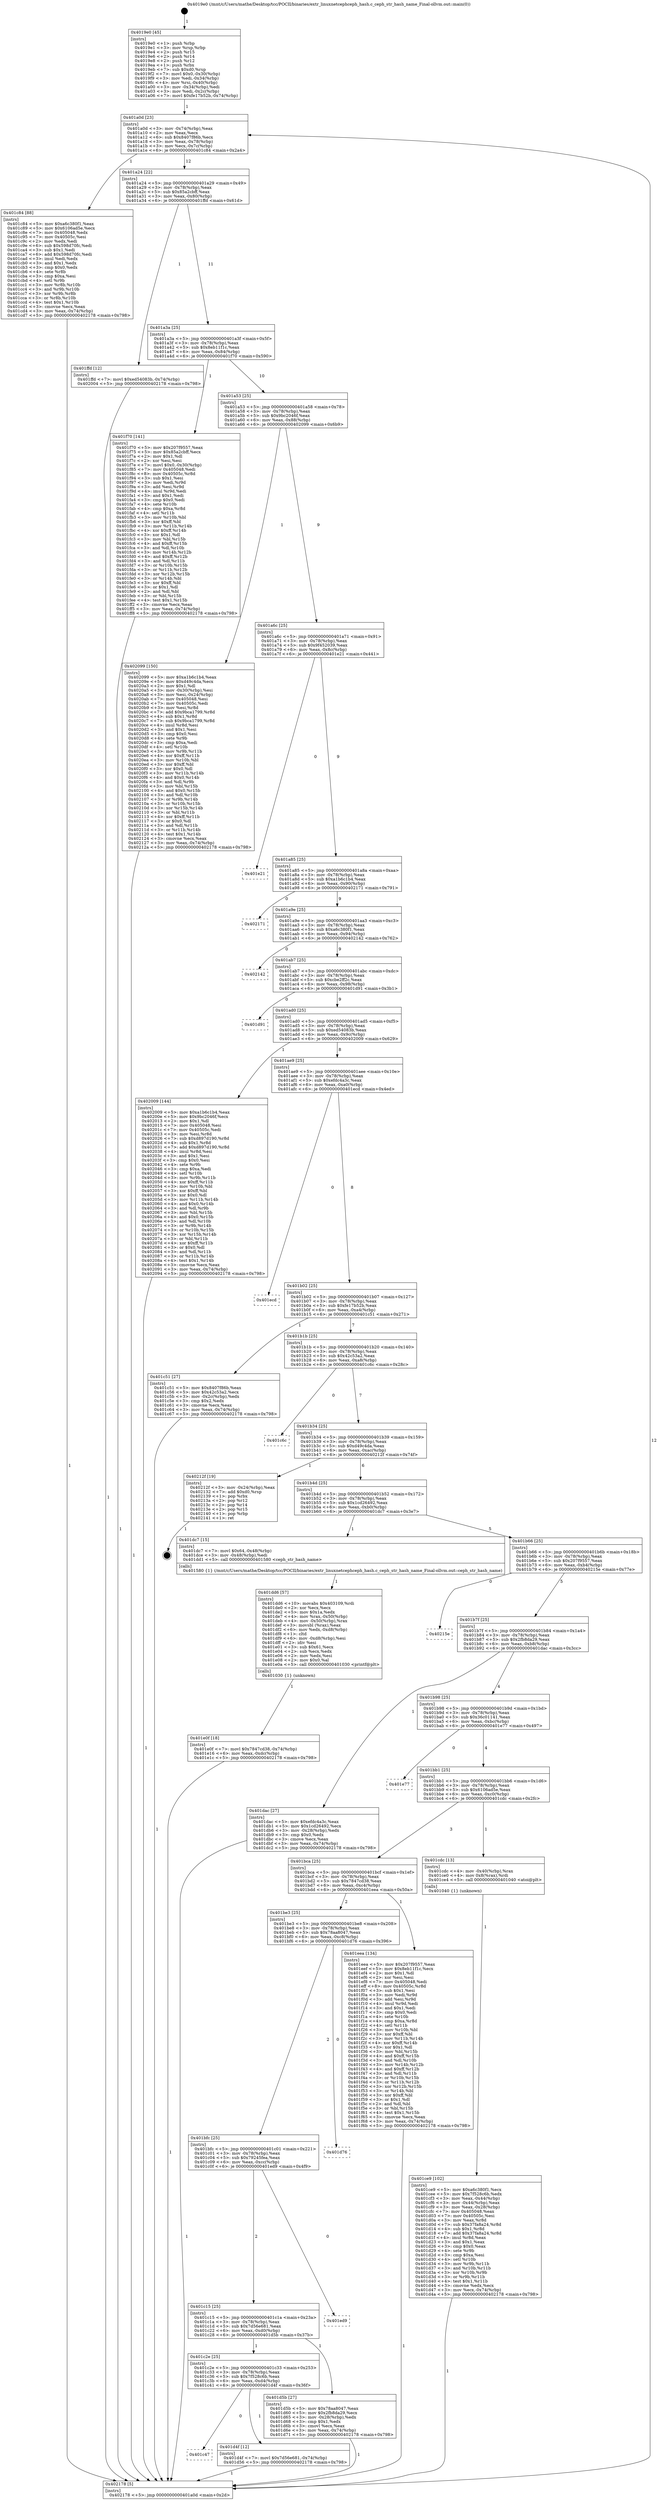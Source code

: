 digraph "0x4019e0" {
  label = "0x4019e0 (/mnt/c/Users/mathe/Desktop/tcc/POCII/binaries/extr_linuxnetcephceph_hash.c_ceph_str_hash_name_Final-ollvm.out::main(0))"
  labelloc = "t"
  node[shape=record]

  Entry [label="",width=0.3,height=0.3,shape=circle,fillcolor=black,style=filled]
  "0x401a0d" [label="{
     0x401a0d [23]\l
     | [instrs]\l
     &nbsp;&nbsp;0x401a0d \<+3\>: mov -0x74(%rbp),%eax\l
     &nbsp;&nbsp;0x401a10 \<+2\>: mov %eax,%ecx\l
     &nbsp;&nbsp;0x401a12 \<+6\>: sub $0x8407f86b,%ecx\l
     &nbsp;&nbsp;0x401a18 \<+3\>: mov %eax,-0x78(%rbp)\l
     &nbsp;&nbsp;0x401a1b \<+3\>: mov %ecx,-0x7c(%rbp)\l
     &nbsp;&nbsp;0x401a1e \<+6\>: je 0000000000401c84 \<main+0x2a4\>\l
  }"]
  "0x401c84" [label="{
     0x401c84 [88]\l
     | [instrs]\l
     &nbsp;&nbsp;0x401c84 \<+5\>: mov $0xa6c380f1,%eax\l
     &nbsp;&nbsp;0x401c89 \<+5\>: mov $0x6106ad5e,%ecx\l
     &nbsp;&nbsp;0x401c8e \<+7\>: mov 0x405048,%edx\l
     &nbsp;&nbsp;0x401c95 \<+7\>: mov 0x40505c,%esi\l
     &nbsp;&nbsp;0x401c9c \<+2\>: mov %edx,%edi\l
     &nbsp;&nbsp;0x401c9e \<+6\>: sub $0x598d70fc,%edi\l
     &nbsp;&nbsp;0x401ca4 \<+3\>: sub $0x1,%edi\l
     &nbsp;&nbsp;0x401ca7 \<+6\>: add $0x598d70fc,%edi\l
     &nbsp;&nbsp;0x401cad \<+3\>: imul %edi,%edx\l
     &nbsp;&nbsp;0x401cb0 \<+3\>: and $0x1,%edx\l
     &nbsp;&nbsp;0x401cb3 \<+3\>: cmp $0x0,%edx\l
     &nbsp;&nbsp;0x401cb6 \<+4\>: sete %r8b\l
     &nbsp;&nbsp;0x401cba \<+3\>: cmp $0xa,%esi\l
     &nbsp;&nbsp;0x401cbd \<+4\>: setl %r9b\l
     &nbsp;&nbsp;0x401cc1 \<+3\>: mov %r8b,%r10b\l
     &nbsp;&nbsp;0x401cc4 \<+3\>: and %r9b,%r10b\l
     &nbsp;&nbsp;0x401cc7 \<+3\>: xor %r9b,%r8b\l
     &nbsp;&nbsp;0x401cca \<+3\>: or %r8b,%r10b\l
     &nbsp;&nbsp;0x401ccd \<+4\>: test $0x1,%r10b\l
     &nbsp;&nbsp;0x401cd1 \<+3\>: cmovne %ecx,%eax\l
     &nbsp;&nbsp;0x401cd4 \<+3\>: mov %eax,-0x74(%rbp)\l
     &nbsp;&nbsp;0x401cd7 \<+5\>: jmp 0000000000402178 \<main+0x798\>\l
  }"]
  "0x401a24" [label="{
     0x401a24 [22]\l
     | [instrs]\l
     &nbsp;&nbsp;0x401a24 \<+5\>: jmp 0000000000401a29 \<main+0x49\>\l
     &nbsp;&nbsp;0x401a29 \<+3\>: mov -0x78(%rbp),%eax\l
     &nbsp;&nbsp;0x401a2c \<+5\>: sub $0x85a2cbff,%eax\l
     &nbsp;&nbsp;0x401a31 \<+3\>: mov %eax,-0x80(%rbp)\l
     &nbsp;&nbsp;0x401a34 \<+6\>: je 0000000000401ffd \<main+0x61d\>\l
  }"]
  Exit [label="",width=0.3,height=0.3,shape=circle,fillcolor=black,style=filled,peripheries=2]
  "0x401ffd" [label="{
     0x401ffd [12]\l
     | [instrs]\l
     &nbsp;&nbsp;0x401ffd \<+7\>: movl $0xed54083b,-0x74(%rbp)\l
     &nbsp;&nbsp;0x402004 \<+5\>: jmp 0000000000402178 \<main+0x798\>\l
  }"]
  "0x401a3a" [label="{
     0x401a3a [25]\l
     | [instrs]\l
     &nbsp;&nbsp;0x401a3a \<+5\>: jmp 0000000000401a3f \<main+0x5f\>\l
     &nbsp;&nbsp;0x401a3f \<+3\>: mov -0x78(%rbp),%eax\l
     &nbsp;&nbsp;0x401a42 \<+5\>: sub $0x8eb11f1c,%eax\l
     &nbsp;&nbsp;0x401a47 \<+6\>: mov %eax,-0x84(%rbp)\l
     &nbsp;&nbsp;0x401a4d \<+6\>: je 0000000000401f70 \<main+0x590\>\l
  }"]
  "0x401e0f" [label="{
     0x401e0f [18]\l
     | [instrs]\l
     &nbsp;&nbsp;0x401e0f \<+7\>: movl $0x7847cd38,-0x74(%rbp)\l
     &nbsp;&nbsp;0x401e16 \<+6\>: mov %eax,-0xdc(%rbp)\l
     &nbsp;&nbsp;0x401e1c \<+5\>: jmp 0000000000402178 \<main+0x798\>\l
  }"]
  "0x401f70" [label="{
     0x401f70 [141]\l
     | [instrs]\l
     &nbsp;&nbsp;0x401f70 \<+5\>: mov $0x207f9557,%eax\l
     &nbsp;&nbsp;0x401f75 \<+5\>: mov $0x85a2cbff,%ecx\l
     &nbsp;&nbsp;0x401f7a \<+2\>: mov $0x1,%dl\l
     &nbsp;&nbsp;0x401f7c \<+2\>: xor %esi,%esi\l
     &nbsp;&nbsp;0x401f7e \<+7\>: movl $0x0,-0x30(%rbp)\l
     &nbsp;&nbsp;0x401f85 \<+7\>: mov 0x405048,%edi\l
     &nbsp;&nbsp;0x401f8c \<+8\>: mov 0x40505c,%r8d\l
     &nbsp;&nbsp;0x401f94 \<+3\>: sub $0x1,%esi\l
     &nbsp;&nbsp;0x401f97 \<+3\>: mov %edi,%r9d\l
     &nbsp;&nbsp;0x401f9a \<+3\>: add %esi,%r9d\l
     &nbsp;&nbsp;0x401f9d \<+4\>: imul %r9d,%edi\l
     &nbsp;&nbsp;0x401fa1 \<+3\>: and $0x1,%edi\l
     &nbsp;&nbsp;0x401fa4 \<+3\>: cmp $0x0,%edi\l
     &nbsp;&nbsp;0x401fa7 \<+4\>: sete %r10b\l
     &nbsp;&nbsp;0x401fab \<+4\>: cmp $0xa,%r8d\l
     &nbsp;&nbsp;0x401faf \<+4\>: setl %r11b\l
     &nbsp;&nbsp;0x401fb3 \<+3\>: mov %r10b,%bl\l
     &nbsp;&nbsp;0x401fb6 \<+3\>: xor $0xff,%bl\l
     &nbsp;&nbsp;0x401fb9 \<+3\>: mov %r11b,%r14b\l
     &nbsp;&nbsp;0x401fbc \<+4\>: xor $0xff,%r14b\l
     &nbsp;&nbsp;0x401fc0 \<+3\>: xor $0x1,%dl\l
     &nbsp;&nbsp;0x401fc3 \<+3\>: mov %bl,%r15b\l
     &nbsp;&nbsp;0x401fc6 \<+4\>: and $0xff,%r15b\l
     &nbsp;&nbsp;0x401fca \<+3\>: and %dl,%r10b\l
     &nbsp;&nbsp;0x401fcd \<+3\>: mov %r14b,%r12b\l
     &nbsp;&nbsp;0x401fd0 \<+4\>: and $0xff,%r12b\l
     &nbsp;&nbsp;0x401fd4 \<+3\>: and %dl,%r11b\l
     &nbsp;&nbsp;0x401fd7 \<+3\>: or %r10b,%r15b\l
     &nbsp;&nbsp;0x401fda \<+3\>: or %r11b,%r12b\l
     &nbsp;&nbsp;0x401fdd \<+3\>: xor %r12b,%r15b\l
     &nbsp;&nbsp;0x401fe0 \<+3\>: or %r14b,%bl\l
     &nbsp;&nbsp;0x401fe3 \<+3\>: xor $0xff,%bl\l
     &nbsp;&nbsp;0x401fe6 \<+3\>: or $0x1,%dl\l
     &nbsp;&nbsp;0x401fe9 \<+2\>: and %dl,%bl\l
     &nbsp;&nbsp;0x401feb \<+3\>: or %bl,%r15b\l
     &nbsp;&nbsp;0x401fee \<+4\>: test $0x1,%r15b\l
     &nbsp;&nbsp;0x401ff2 \<+3\>: cmovne %ecx,%eax\l
     &nbsp;&nbsp;0x401ff5 \<+3\>: mov %eax,-0x74(%rbp)\l
     &nbsp;&nbsp;0x401ff8 \<+5\>: jmp 0000000000402178 \<main+0x798\>\l
  }"]
  "0x401a53" [label="{
     0x401a53 [25]\l
     | [instrs]\l
     &nbsp;&nbsp;0x401a53 \<+5\>: jmp 0000000000401a58 \<main+0x78\>\l
     &nbsp;&nbsp;0x401a58 \<+3\>: mov -0x78(%rbp),%eax\l
     &nbsp;&nbsp;0x401a5b \<+5\>: sub $0x9bc2046f,%eax\l
     &nbsp;&nbsp;0x401a60 \<+6\>: mov %eax,-0x88(%rbp)\l
     &nbsp;&nbsp;0x401a66 \<+6\>: je 0000000000402099 \<main+0x6b9\>\l
  }"]
  "0x401dd6" [label="{
     0x401dd6 [57]\l
     | [instrs]\l
     &nbsp;&nbsp;0x401dd6 \<+10\>: movabs $0x403109,%rdi\l
     &nbsp;&nbsp;0x401de0 \<+2\>: xor %ecx,%ecx\l
     &nbsp;&nbsp;0x401de2 \<+5\>: mov $0x1a,%edx\l
     &nbsp;&nbsp;0x401de7 \<+4\>: mov %rax,-0x50(%rbp)\l
     &nbsp;&nbsp;0x401deb \<+4\>: mov -0x50(%rbp),%rax\l
     &nbsp;&nbsp;0x401def \<+3\>: movsbl (%rax),%eax\l
     &nbsp;&nbsp;0x401df2 \<+6\>: mov %edx,-0xd8(%rbp)\l
     &nbsp;&nbsp;0x401df8 \<+1\>: cltd\l
     &nbsp;&nbsp;0x401df9 \<+6\>: mov -0xd8(%rbp),%esi\l
     &nbsp;&nbsp;0x401dff \<+2\>: idiv %esi\l
     &nbsp;&nbsp;0x401e01 \<+3\>: sub $0x61,%ecx\l
     &nbsp;&nbsp;0x401e04 \<+2\>: sub %ecx,%edx\l
     &nbsp;&nbsp;0x401e06 \<+2\>: mov %edx,%esi\l
     &nbsp;&nbsp;0x401e08 \<+2\>: mov $0x0,%al\l
     &nbsp;&nbsp;0x401e0a \<+5\>: call 0000000000401030 \<printf@plt\>\l
     | [calls]\l
     &nbsp;&nbsp;0x401030 \{1\} (unknown)\l
  }"]
  "0x402099" [label="{
     0x402099 [150]\l
     | [instrs]\l
     &nbsp;&nbsp;0x402099 \<+5\>: mov $0xa1b6c1b4,%eax\l
     &nbsp;&nbsp;0x40209e \<+5\>: mov $0xd49c4da,%ecx\l
     &nbsp;&nbsp;0x4020a3 \<+2\>: mov $0x1,%dl\l
     &nbsp;&nbsp;0x4020a5 \<+3\>: mov -0x30(%rbp),%esi\l
     &nbsp;&nbsp;0x4020a8 \<+3\>: mov %esi,-0x24(%rbp)\l
     &nbsp;&nbsp;0x4020ab \<+7\>: mov 0x405048,%esi\l
     &nbsp;&nbsp;0x4020b2 \<+7\>: mov 0x40505c,%edi\l
     &nbsp;&nbsp;0x4020b9 \<+3\>: mov %esi,%r8d\l
     &nbsp;&nbsp;0x4020bc \<+7\>: add $0x9bca1799,%r8d\l
     &nbsp;&nbsp;0x4020c3 \<+4\>: sub $0x1,%r8d\l
     &nbsp;&nbsp;0x4020c7 \<+7\>: sub $0x9bca1799,%r8d\l
     &nbsp;&nbsp;0x4020ce \<+4\>: imul %r8d,%esi\l
     &nbsp;&nbsp;0x4020d2 \<+3\>: and $0x1,%esi\l
     &nbsp;&nbsp;0x4020d5 \<+3\>: cmp $0x0,%esi\l
     &nbsp;&nbsp;0x4020d8 \<+4\>: sete %r9b\l
     &nbsp;&nbsp;0x4020dc \<+3\>: cmp $0xa,%edi\l
     &nbsp;&nbsp;0x4020df \<+4\>: setl %r10b\l
     &nbsp;&nbsp;0x4020e3 \<+3\>: mov %r9b,%r11b\l
     &nbsp;&nbsp;0x4020e6 \<+4\>: xor $0xff,%r11b\l
     &nbsp;&nbsp;0x4020ea \<+3\>: mov %r10b,%bl\l
     &nbsp;&nbsp;0x4020ed \<+3\>: xor $0xff,%bl\l
     &nbsp;&nbsp;0x4020f0 \<+3\>: xor $0x0,%dl\l
     &nbsp;&nbsp;0x4020f3 \<+3\>: mov %r11b,%r14b\l
     &nbsp;&nbsp;0x4020f6 \<+4\>: and $0x0,%r14b\l
     &nbsp;&nbsp;0x4020fa \<+3\>: and %dl,%r9b\l
     &nbsp;&nbsp;0x4020fd \<+3\>: mov %bl,%r15b\l
     &nbsp;&nbsp;0x402100 \<+4\>: and $0x0,%r15b\l
     &nbsp;&nbsp;0x402104 \<+3\>: and %dl,%r10b\l
     &nbsp;&nbsp;0x402107 \<+3\>: or %r9b,%r14b\l
     &nbsp;&nbsp;0x40210a \<+3\>: or %r10b,%r15b\l
     &nbsp;&nbsp;0x40210d \<+3\>: xor %r15b,%r14b\l
     &nbsp;&nbsp;0x402110 \<+3\>: or %bl,%r11b\l
     &nbsp;&nbsp;0x402113 \<+4\>: xor $0xff,%r11b\l
     &nbsp;&nbsp;0x402117 \<+3\>: or $0x0,%dl\l
     &nbsp;&nbsp;0x40211a \<+3\>: and %dl,%r11b\l
     &nbsp;&nbsp;0x40211d \<+3\>: or %r11b,%r14b\l
     &nbsp;&nbsp;0x402120 \<+4\>: test $0x1,%r14b\l
     &nbsp;&nbsp;0x402124 \<+3\>: cmovne %ecx,%eax\l
     &nbsp;&nbsp;0x402127 \<+3\>: mov %eax,-0x74(%rbp)\l
     &nbsp;&nbsp;0x40212a \<+5\>: jmp 0000000000402178 \<main+0x798\>\l
  }"]
  "0x401a6c" [label="{
     0x401a6c [25]\l
     | [instrs]\l
     &nbsp;&nbsp;0x401a6c \<+5\>: jmp 0000000000401a71 \<main+0x91\>\l
     &nbsp;&nbsp;0x401a71 \<+3\>: mov -0x78(%rbp),%eax\l
     &nbsp;&nbsp;0x401a74 \<+5\>: sub $0x9f452039,%eax\l
     &nbsp;&nbsp;0x401a79 \<+6\>: mov %eax,-0x8c(%rbp)\l
     &nbsp;&nbsp;0x401a7f \<+6\>: je 0000000000401e21 \<main+0x441\>\l
  }"]
  "0x401c47" [label="{
     0x401c47\l
  }", style=dashed]
  "0x401e21" [label="{
     0x401e21\l
  }", style=dashed]
  "0x401a85" [label="{
     0x401a85 [25]\l
     | [instrs]\l
     &nbsp;&nbsp;0x401a85 \<+5\>: jmp 0000000000401a8a \<main+0xaa\>\l
     &nbsp;&nbsp;0x401a8a \<+3\>: mov -0x78(%rbp),%eax\l
     &nbsp;&nbsp;0x401a8d \<+5\>: sub $0xa1b6c1b4,%eax\l
     &nbsp;&nbsp;0x401a92 \<+6\>: mov %eax,-0x90(%rbp)\l
     &nbsp;&nbsp;0x401a98 \<+6\>: je 0000000000402171 \<main+0x791\>\l
  }"]
  "0x401d4f" [label="{
     0x401d4f [12]\l
     | [instrs]\l
     &nbsp;&nbsp;0x401d4f \<+7\>: movl $0x7d56e681,-0x74(%rbp)\l
     &nbsp;&nbsp;0x401d56 \<+5\>: jmp 0000000000402178 \<main+0x798\>\l
  }"]
  "0x402171" [label="{
     0x402171\l
  }", style=dashed]
  "0x401a9e" [label="{
     0x401a9e [25]\l
     | [instrs]\l
     &nbsp;&nbsp;0x401a9e \<+5\>: jmp 0000000000401aa3 \<main+0xc3\>\l
     &nbsp;&nbsp;0x401aa3 \<+3\>: mov -0x78(%rbp),%eax\l
     &nbsp;&nbsp;0x401aa6 \<+5\>: sub $0xa6c380f1,%eax\l
     &nbsp;&nbsp;0x401aab \<+6\>: mov %eax,-0x94(%rbp)\l
     &nbsp;&nbsp;0x401ab1 \<+6\>: je 0000000000402142 \<main+0x762\>\l
  }"]
  "0x401c2e" [label="{
     0x401c2e [25]\l
     | [instrs]\l
     &nbsp;&nbsp;0x401c2e \<+5\>: jmp 0000000000401c33 \<main+0x253\>\l
     &nbsp;&nbsp;0x401c33 \<+3\>: mov -0x78(%rbp),%eax\l
     &nbsp;&nbsp;0x401c36 \<+5\>: sub $0x7f528c6b,%eax\l
     &nbsp;&nbsp;0x401c3b \<+6\>: mov %eax,-0xd4(%rbp)\l
     &nbsp;&nbsp;0x401c41 \<+6\>: je 0000000000401d4f \<main+0x36f\>\l
  }"]
  "0x402142" [label="{
     0x402142\l
  }", style=dashed]
  "0x401ab7" [label="{
     0x401ab7 [25]\l
     | [instrs]\l
     &nbsp;&nbsp;0x401ab7 \<+5\>: jmp 0000000000401abc \<main+0xdc\>\l
     &nbsp;&nbsp;0x401abc \<+3\>: mov -0x78(%rbp),%eax\l
     &nbsp;&nbsp;0x401abf \<+5\>: sub $0xcbe2ff2c,%eax\l
     &nbsp;&nbsp;0x401ac4 \<+6\>: mov %eax,-0x98(%rbp)\l
     &nbsp;&nbsp;0x401aca \<+6\>: je 0000000000401d91 \<main+0x3b1\>\l
  }"]
  "0x401d5b" [label="{
     0x401d5b [27]\l
     | [instrs]\l
     &nbsp;&nbsp;0x401d5b \<+5\>: mov $0x78aa8047,%eax\l
     &nbsp;&nbsp;0x401d60 \<+5\>: mov $0x2fb8da29,%ecx\l
     &nbsp;&nbsp;0x401d65 \<+3\>: mov -0x28(%rbp),%edx\l
     &nbsp;&nbsp;0x401d68 \<+3\>: cmp $0x1,%edx\l
     &nbsp;&nbsp;0x401d6b \<+3\>: cmovl %ecx,%eax\l
     &nbsp;&nbsp;0x401d6e \<+3\>: mov %eax,-0x74(%rbp)\l
     &nbsp;&nbsp;0x401d71 \<+5\>: jmp 0000000000402178 \<main+0x798\>\l
  }"]
  "0x401d91" [label="{
     0x401d91\l
  }", style=dashed]
  "0x401ad0" [label="{
     0x401ad0 [25]\l
     | [instrs]\l
     &nbsp;&nbsp;0x401ad0 \<+5\>: jmp 0000000000401ad5 \<main+0xf5\>\l
     &nbsp;&nbsp;0x401ad5 \<+3\>: mov -0x78(%rbp),%eax\l
     &nbsp;&nbsp;0x401ad8 \<+5\>: sub $0xed54083b,%eax\l
     &nbsp;&nbsp;0x401add \<+6\>: mov %eax,-0x9c(%rbp)\l
     &nbsp;&nbsp;0x401ae3 \<+6\>: je 0000000000402009 \<main+0x629\>\l
  }"]
  "0x401c15" [label="{
     0x401c15 [25]\l
     | [instrs]\l
     &nbsp;&nbsp;0x401c15 \<+5\>: jmp 0000000000401c1a \<main+0x23a\>\l
     &nbsp;&nbsp;0x401c1a \<+3\>: mov -0x78(%rbp),%eax\l
     &nbsp;&nbsp;0x401c1d \<+5\>: sub $0x7d56e681,%eax\l
     &nbsp;&nbsp;0x401c22 \<+6\>: mov %eax,-0xd0(%rbp)\l
     &nbsp;&nbsp;0x401c28 \<+6\>: je 0000000000401d5b \<main+0x37b\>\l
  }"]
  "0x402009" [label="{
     0x402009 [144]\l
     | [instrs]\l
     &nbsp;&nbsp;0x402009 \<+5\>: mov $0xa1b6c1b4,%eax\l
     &nbsp;&nbsp;0x40200e \<+5\>: mov $0x9bc2046f,%ecx\l
     &nbsp;&nbsp;0x402013 \<+2\>: mov $0x1,%dl\l
     &nbsp;&nbsp;0x402015 \<+7\>: mov 0x405048,%esi\l
     &nbsp;&nbsp;0x40201c \<+7\>: mov 0x40505c,%edi\l
     &nbsp;&nbsp;0x402023 \<+3\>: mov %esi,%r8d\l
     &nbsp;&nbsp;0x402026 \<+7\>: sub $0xd897d190,%r8d\l
     &nbsp;&nbsp;0x40202d \<+4\>: sub $0x1,%r8d\l
     &nbsp;&nbsp;0x402031 \<+7\>: add $0xd897d190,%r8d\l
     &nbsp;&nbsp;0x402038 \<+4\>: imul %r8d,%esi\l
     &nbsp;&nbsp;0x40203c \<+3\>: and $0x1,%esi\l
     &nbsp;&nbsp;0x40203f \<+3\>: cmp $0x0,%esi\l
     &nbsp;&nbsp;0x402042 \<+4\>: sete %r9b\l
     &nbsp;&nbsp;0x402046 \<+3\>: cmp $0xa,%edi\l
     &nbsp;&nbsp;0x402049 \<+4\>: setl %r10b\l
     &nbsp;&nbsp;0x40204d \<+3\>: mov %r9b,%r11b\l
     &nbsp;&nbsp;0x402050 \<+4\>: xor $0xff,%r11b\l
     &nbsp;&nbsp;0x402054 \<+3\>: mov %r10b,%bl\l
     &nbsp;&nbsp;0x402057 \<+3\>: xor $0xff,%bl\l
     &nbsp;&nbsp;0x40205a \<+3\>: xor $0x0,%dl\l
     &nbsp;&nbsp;0x40205d \<+3\>: mov %r11b,%r14b\l
     &nbsp;&nbsp;0x402060 \<+4\>: and $0x0,%r14b\l
     &nbsp;&nbsp;0x402064 \<+3\>: and %dl,%r9b\l
     &nbsp;&nbsp;0x402067 \<+3\>: mov %bl,%r15b\l
     &nbsp;&nbsp;0x40206a \<+4\>: and $0x0,%r15b\l
     &nbsp;&nbsp;0x40206e \<+3\>: and %dl,%r10b\l
     &nbsp;&nbsp;0x402071 \<+3\>: or %r9b,%r14b\l
     &nbsp;&nbsp;0x402074 \<+3\>: or %r10b,%r15b\l
     &nbsp;&nbsp;0x402077 \<+3\>: xor %r15b,%r14b\l
     &nbsp;&nbsp;0x40207a \<+3\>: or %bl,%r11b\l
     &nbsp;&nbsp;0x40207d \<+4\>: xor $0xff,%r11b\l
     &nbsp;&nbsp;0x402081 \<+3\>: or $0x0,%dl\l
     &nbsp;&nbsp;0x402084 \<+3\>: and %dl,%r11b\l
     &nbsp;&nbsp;0x402087 \<+3\>: or %r11b,%r14b\l
     &nbsp;&nbsp;0x40208a \<+4\>: test $0x1,%r14b\l
     &nbsp;&nbsp;0x40208e \<+3\>: cmovne %ecx,%eax\l
     &nbsp;&nbsp;0x402091 \<+3\>: mov %eax,-0x74(%rbp)\l
     &nbsp;&nbsp;0x402094 \<+5\>: jmp 0000000000402178 \<main+0x798\>\l
  }"]
  "0x401ae9" [label="{
     0x401ae9 [25]\l
     | [instrs]\l
     &nbsp;&nbsp;0x401ae9 \<+5\>: jmp 0000000000401aee \<main+0x10e\>\l
     &nbsp;&nbsp;0x401aee \<+3\>: mov -0x78(%rbp),%eax\l
     &nbsp;&nbsp;0x401af1 \<+5\>: sub $0xefdc4a3c,%eax\l
     &nbsp;&nbsp;0x401af6 \<+6\>: mov %eax,-0xa0(%rbp)\l
     &nbsp;&nbsp;0x401afc \<+6\>: je 0000000000401ecd \<main+0x4ed\>\l
  }"]
  "0x401ed9" [label="{
     0x401ed9\l
  }", style=dashed]
  "0x401ecd" [label="{
     0x401ecd\l
  }", style=dashed]
  "0x401b02" [label="{
     0x401b02 [25]\l
     | [instrs]\l
     &nbsp;&nbsp;0x401b02 \<+5\>: jmp 0000000000401b07 \<main+0x127\>\l
     &nbsp;&nbsp;0x401b07 \<+3\>: mov -0x78(%rbp),%eax\l
     &nbsp;&nbsp;0x401b0a \<+5\>: sub $0xfe17b52b,%eax\l
     &nbsp;&nbsp;0x401b0f \<+6\>: mov %eax,-0xa4(%rbp)\l
     &nbsp;&nbsp;0x401b15 \<+6\>: je 0000000000401c51 \<main+0x271\>\l
  }"]
  "0x401bfc" [label="{
     0x401bfc [25]\l
     | [instrs]\l
     &nbsp;&nbsp;0x401bfc \<+5\>: jmp 0000000000401c01 \<main+0x221\>\l
     &nbsp;&nbsp;0x401c01 \<+3\>: mov -0x78(%rbp),%eax\l
     &nbsp;&nbsp;0x401c04 \<+5\>: sub $0x79245fea,%eax\l
     &nbsp;&nbsp;0x401c09 \<+6\>: mov %eax,-0xcc(%rbp)\l
     &nbsp;&nbsp;0x401c0f \<+6\>: je 0000000000401ed9 \<main+0x4f9\>\l
  }"]
  "0x401c51" [label="{
     0x401c51 [27]\l
     | [instrs]\l
     &nbsp;&nbsp;0x401c51 \<+5\>: mov $0x8407f86b,%eax\l
     &nbsp;&nbsp;0x401c56 \<+5\>: mov $0x42c53a2,%ecx\l
     &nbsp;&nbsp;0x401c5b \<+3\>: mov -0x2c(%rbp),%edx\l
     &nbsp;&nbsp;0x401c5e \<+3\>: cmp $0x2,%edx\l
     &nbsp;&nbsp;0x401c61 \<+3\>: cmovne %ecx,%eax\l
     &nbsp;&nbsp;0x401c64 \<+3\>: mov %eax,-0x74(%rbp)\l
     &nbsp;&nbsp;0x401c67 \<+5\>: jmp 0000000000402178 \<main+0x798\>\l
  }"]
  "0x401b1b" [label="{
     0x401b1b [25]\l
     | [instrs]\l
     &nbsp;&nbsp;0x401b1b \<+5\>: jmp 0000000000401b20 \<main+0x140\>\l
     &nbsp;&nbsp;0x401b20 \<+3\>: mov -0x78(%rbp),%eax\l
     &nbsp;&nbsp;0x401b23 \<+5\>: sub $0x42c53a2,%eax\l
     &nbsp;&nbsp;0x401b28 \<+6\>: mov %eax,-0xa8(%rbp)\l
     &nbsp;&nbsp;0x401b2e \<+6\>: je 0000000000401c6c \<main+0x28c\>\l
  }"]
  "0x402178" [label="{
     0x402178 [5]\l
     | [instrs]\l
     &nbsp;&nbsp;0x402178 \<+5\>: jmp 0000000000401a0d \<main+0x2d\>\l
  }"]
  "0x4019e0" [label="{
     0x4019e0 [45]\l
     | [instrs]\l
     &nbsp;&nbsp;0x4019e0 \<+1\>: push %rbp\l
     &nbsp;&nbsp;0x4019e1 \<+3\>: mov %rsp,%rbp\l
     &nbsp;&nbsp;0x4019e4 \<+2\>: push %r15\l
     &nbsp;&nbsp;0x4019e6 \<+2\>: push %r14\l
     &nbsp;&nbsp;0x4019e8 \<+2\>: push %r12\l
     &nbsp;&nbsp;0x4019ea \<+1\>: push %rbx\l
     &nbsp;&nbsp;0x4019eb \<+7\>: sub $0xd0,%rsp\l
     &nbsp;&nbsp;0x4019f2 \<+7\>: movl $0x0,-0x30(%rbp)\l
     &nbsp;&nbsp;0x4019f9 \<+3\>: mov %edi,-0x34(%rbp)\l
     &nbsp;&nbsp;0x4019fc \<+4\>: mov %rsi,-0x40(%rbp)\l
     &nbsp;&nbsp;0x401a00 \<+3\>: mov -0x34(%rbp),%edi\l
     &nbsp;&nbsp;0x401a03 \<+3\>: mov %edi,-0x2c(%rbp)\l
     &nbsp;&nbsp;0x401a06 \<+7\>: movl $0xfe17b52b,-0x74(%rbp)\l
  }"]
  "0x401d76" [label="{
     0x401d76\l
  }", style=dashed]
  "0x401c6c" [label="{
     0x401c6c\l
  }", style=dashed]
  "0x401b34" [label="{
     0x401b34 [25]\l
     | [instrs]\l
     &nbsp;&nbsp;0x401b34 \<+5\>: jmp 0000000000401b39 \<main+0x159\>\l
     &nbsp;&nbsp;0x401b39 \<+3\>: mov -0x78(%rbp),%eax\l
     &nbsp;&nbsp;0x401b3c \<+5\>: sub $0xd49c4da,%eax\l
     &nbsp;&nbsp;0x401b41 \<+6\>: mov %eax,-0xac(%rbp)\l
     &nbsp;&nbsp;0x401b47 \<+6\>: je 000000000040212f \<main+0x74f\>\l
  }"]
  "0x401be3" [label="{
     0x401be3 [25]\l
     | [instrs]\l
     &nbsp;&nbsp;0x401be3 \<+5\>: jmp 0000000000401be8 \<main+0x208\>\l
     &nbsp;&nbsp;0x401be8 \<+3\>: mov -0x78(%rbp),%eax\l
     &nbsp;&nbsp;0x401beb \<+5\>: sub $0x78aa8047,%eax\l
     &nbsp;&nbsp;0x401bf0 \<+6\>: mov %eax,-0xc8(%rbp)\l
     &nbsp;&nbsp;0x401bf6 \<+6\>: je 0000000000401d76 \<main+0x396\>\l
  }"]
  "0x40212f" [label="{
     0x40212f [19]\l
     | [instrs]\l
     &nbsp;&nbsp;0x40212f \<+3\>: mov -0x24(%rbp),%eax\l
     &nbsp;&nbsp;0x402132 \<+7\>: add $0xd0,%rsp\l
     &nbsp;&nbsp;0x402139 \<+1\>: pop %rbx\l
     &nbsp;&nbsp;0x40213a \<+2\>: pop %r12\l
     &nbsp;&nbsp;0x40213c \<+2\>: pop %r14\l
     &nbsp;&nbsp;0x40213e \<+2\>: pop %r15\l
     &nbsp;&nbsp;0x402140 \<+1\>: pop %rbp\l
     &nbsp;&nbsp;0x402141 \<+1\>: ret\l
  }"]
  "0x401b4d" [label="{
     0x401b4d [25]\l
     | [instrs]\l
     &nbsp;&nbsp;0x401b4d \<+5\>: jmp 0000000000401b52 \<main+0x172\>\l
     &nbsp;&nbsp;0x401b52 \<+3\>: mov -0x78(%rbp),%eax\l
     &nbsp;&nbsp;0x401b55 \<+5\>: sub $0x1cd26492,%eax\l
     &nbsp;&nbsp;0x401b5a \<+6\>: mov %eax,-0xb0(%rbp)\l
     &nbsp;&nbsp;0x401b60 \<+6\>: je 0000000000401dc7 \<main+0x3e7\>\l
  }"]
  "0x401eea" [label="{
     0x401eea [134]\l
     | [instrs]\l
     &nbsp;&nbsp;0x401eea \<+5\>: mov $0x207f9557,%eax\l
     &nbsp;&nbsp;0x401eef \<+5\>: mov $0x8eb11f1c,%ecx\l
     &nbsp;&nbsp;0x401ef4 \<+2\>: mov $0x1,%dl\l
     &nbsp;&nbsp;0x401ef6 \<+2\>: xor %esi,%esi\l
     &nbsp;&nbsp;0x401ef8 \<+7\>: mov 0x405048,%edi\l
     &nbsp;&nbsp;0x401eff \<+8\>: mov 0x40505c,%r8d\l
     &nbsp;&nbsp;0x401f07 \<+3\>: sub $0x1,%esi\l
     &nbsp;&nbsp;0x401f0a \<+3\>: mov %edi,%r9d\l
     &nbsp;&nbsp;0x401f0d \<+3\>: add %esi,%r9d\l
     &nbsp;&nbsp;0x401f10 \<+4\>: imul %r9d,%edi\l
     &nbsp;&nbsp;0x401f14 \<+3\>: and $0x1,%edi\l
     &nbsp;&nbsp;0x401f17 \<+3\>: cmp $0x0,%edi\l
     &nbsp;&nbsp;0x401f1a \<+4\>: sete %r10b\l
     &nbsp;&nbsp;0x401f1e \<+4\>: cmp $0xa,%r8d\l
     &nbsp;&nbsp;0x401f22 \<+4\>: setl %r11b\l
     &nbsp;&nbsp;0x401f26 \<+3\>: mov %r10b,%bl\l
     &nbsp;&nbsp;0x401f29 \<+3\>: xor $0xff,%bl\l
     &nbsp;&nbsp;0x401f2c \<+3\>: mov %r11b,%r14b\l
     &nbsp;&nbsp;0x401f2f \<+4\>: xor $0xff,%r14b\l
     &nbsp;&nbsp;0x401f33 \<+3\>: xor $0x1,%dl\l
     &nbsp;&nbsp;0x401f36 \<+3\>: mov %bl,%r15b\l
     &nbsp;&nbsp;0x401f39 \<+4\>: and $0xff,%r15b\l
     &nbsp;&nbsp;0x401f3d \<+3\>: and %dl,%r10b\l
     &nbsp;&nbsp;0x401f40 \<+3\>: mov %r14b,%r12b\l
     &nbsp;&nbsp;0x401f43 \<+4\>: and $0xff,%r12b\l
     &nbsp;&nbsp;0x401f47 \<+3\>: and %dl,%r11b\l
     &nbsp;&nbsp;0x401f4a \<+3\>: or %r10b,%r15b\l
     &nbsp;&nbsp;0x401f4d \<+3\>: or %r11b,%r12b\l
     &nbsp;&nbsp;0x401f50 \<+3\>: xor %r12b,%r15b\l
     &nbsp;&nbsp;0x401f53 \<+3\>: or %r14b,%bl\l
     &nbsp;&nbsp;0x401f56 \<+3\>: xor $0xff,%bl\l
     &nbsp;&nbsp;0x401f59 \<+3\>: or $0x1,%dl\l
     &nbsp;&nbsp;0x401f5c \<+2\>: and %dl,%bl\l
     &nbsp;&nbsp;0x401f5e \<+3\>: or %bl,%r15b\l
     &nbsp;&nbsp;0x401f61 \<+4\>: test $0x1,%r15b\l
     &nbsp;&nbsp;0x401f65 \<+3\>: cmovne %ecx,%eax\l
     &nbsp;&nbsp;0x401f68 \<+3\>: mov %eax,-0x74(%rbp)\l
     &nbsp;&nbsp;0x401f6b \<+5\>: jmp 0000000000402178 \<main+0x798\>\l
  }"]
  "0x401dc7" [label="{
     0x401dc7 [15]\l
     | [instrs]\l
     &nbsp;&nbsp;0x401dc7 \<+7\>: movl $0x64,-0x48(%rbp)\l
     &nbsp;&nbsp;0x401dce \<+3\>: mov -0x48(%rbp),%edi\l
     &nbsp;&nbsp;0x401dd1 \<+5\>: call 0000000000401580 \<ceph_str_hash_name\>\l
     | [calls]\l
     &nbsp;&nbsp;0x401580 \{1\} (/mnt/c/Users/mathe/Desktop/tcc/POCII/binaries/extr_linuxnetcephceph_hash.c_ceph_str_hash_name_Final-ollvm.out::ceph_str_hash_name)\l
  }"]
  "0x401b66" [label="{
     0x401b66 [25]\l
     | [instrs]\l
     &nbsp;&nbsp;0x401b66 \<+5\>: jmp 0000000000401b6b \<main+0x18b\>\l
     &nbsp;&nbsp;0x401b6b \<+3\>: mov -0x78(%rbp),%eax\l
     &nbsp;&nbsp;0x401b6e \<+5\>: sub $0x207f9557,%eax\l
     &nbsp;&nbsp;0x401b73 \<+6\>: mov %eax,-0xb4(%rbp)\l
     &nbsp;&nbsp;0x401b79 \<+6\>: je 000000000040215e \<main+0x77e\>\l
  }"]
  "0x401ce9" [label="{
     0x401ce9 [102]\l
     | [instrs]\l
     &nbsp;&nbsp;0x401ce9 \<+5\>: mov $0xa6c380f1,%ecx\l
     &nbsp;&nbsp;0x401cee \<+5\>: mov $0x7f528c6b,%edx\l
     &nbsp;&nbsp;0x401cf3 \<+3\>: mov %eax,-0x44(%rbp)\l
     &nbsp;&nbsp;0x401cf6 \<+3\>: mov -0x44(%rbp),%eax\l
     &nbsp;&nbsp;0x401cf9 \<+3\>: mov %eax,-0x28(%rbp)\l
     &nbsp;&nbsp;0x401cfc \<+7\>: mov 0x405048,%eax\l
     &nbsp;&nbsp;0x401d03 \<+7\>: mov 0x40505c,%esi\l
     &nbsp;&nbsp;0x401d0a \<+3\>: mov %eax,%r8d\l
     &nbsp;&nbsp;0x401d0d \<+7\>: sub $0x37fa8a24,%r8d\l
     &nbsp;&nbsp;0x401d14 \<+4\>: sub $0x1,%r8d\l
     &nbsp;&nbsp;0x401d18 \<+7\>: add $0x37fa8a24,%r8d\l
     &nbsp;&nbsp;0x401d1f \<+4\>: imul %r8d,%eax\l
     &nbsp;&nbsp;0x401d23 \<+3\>: and $0x1,%eax\l
     &nbsp;&nbsp;0x401d26 \<+3\>: cmp $0x0,%eax\l
     &nbsp;&nbsp;0x401d29 \<+4\>: sete %r9b\l
     &nbsp;&nbsp;0x401d2d \<+3\>: cmp $0xa,%esi\l
     &nbsp;&nbsp;0x401d30 \<+4\>: setl %r10b\l
     &nbsp;&nbsp;0x401d34 \<+3\>: mov %r9b,%r11b\l
     &nbsp;&nbsp;0x401d37 \<+3\>: and %r10b,%r11b\l
     &nbsp;&nbsp;0x401d3a \<+3\>: xor %r10b,%r9b\l
     &nbsp;&nbsp;0x401d3d \<+3\>: or %r9b,%r11b\l
     &nbsp;&nbsp;0x401d40 \<+4\>: test $0x1,%r11b\l
     &nbsp;&nbsp;0x401d44 \<+3\>: cmovne %edx,%ecx\l
     &nbsp;&nbsp;0x401d47 \<+3\>: mov %ecx,-0x74(%rbp)\l
     &nbsp;&nbsp;0x401d4a \<+5\>: jmp 0000000000402178 \<main+0x798\>\l
  }"]
  "0x40215e" [label="{
     0x40215e\l
  }", style=dashed]
  "0x401b7f" [label="{
     0x401b7f [25]\l
     | [instrs]\l
     &nbsp;&nbsp;0x401b7f \<+5\>: jmp 0000000000401b84 \<main+0x1a4\>\l
     &nbsp;&nbsp;0x401b84 \<+3\>: mov -0x78(%rbp),%eax\l
     &nbsp;&nbsp;0x401b87 \<+5\>: sub $0x2fb8da29,%eax\l
     &nbsp;&nbsp;0x401b8c \<+6\>: mov %eax,-0xb8(%rbp)\l
     &nbsp;&nbsp;0x401b92 \<+6\>: je 0000000000401dac \<main+0x3cc\>\l
  }"]
  "0x401bca" [label="{
     0x401bca [25]\l
     | [instrs]\l
     &nbsp;&nbsp;0x401bca \<+5\>: jmp 0000000000401bcf \<main+0x1ef\>\l
     &nbsp;&nbsp;0x401bcf \<+3\>: mov -0x78(%rbp),%eax\l
     &nbsp;&nbsp;0x401bd2 \<+5\>: sub $0x7847cd38,%eax\l
     &nbsp;&nbsp;0x401bd7 \<+6\>: mov %eax,-0xc4(%rbp)\l
     &nbsp;&nbsp;0x401bdd \<+6\>: je 0000000000401eea \<main+0x50a\>\l
  }"]
  "0x401dac" [label="{
     0x401dac [27]\l
     | [instrs]\l
     &nbsp;&nbsp;0x401dac \<+5\>: mov $0xefdc4a3c,%eax\l
     &nbsp;&nbsp;0x401db1 \<+5\>: mov $0x1cd26492,%ecx\l
     &nbsp;&nbsp;0x401db6 \<+3\>: mov -0x28(%rbp),%edx\l
     &nbsp;&nbsp;0x401db9 \<+3\>: cmp $0x0,%edx\l
     &nbsp;&nbsp;0x401dbc \<+3\>: cmove %ecx,%eax\l
     &nbsp;&nbsp;0x401dbf \<+3\>: mov %eax,-0x74(%rbp)\l
     &nbsp;&nbsp;0x401dc2 \<+5\>: jmp 0000000000402178 \<main+0x798\>\l
  }"]
  "0x401b98" [label="{
     0x401b98 [25]\l
     | [instrs]\l
     &nbsp;&nbsp;0x401b98 \<+5\>: jmp 0000000000401b9d \<main+0x1bd\>\l
     &nbsp;&nbsp;0x401b9d \<+3\>: mov -0x78(%rbp),%eax\l
     &nbsp;&nbsp;0x401ba0 \<+5\>: sub $0x36c01141,%eax\l
     &nbsp;&nbsp;0x401ba5 \<+6\>: mov %eax,-0xbc(%rbp)\l
     &nbsp;&nbsp;0x401bab \<+6\>: je 0000000000401e77 \<main+0x497\>\l
  }"]
  "0x401cdc" [label="{
     0x401cdc [13]\l
     | [instrs]\l
     &nbsp;&nbsp;0x401cdc \<+4\>: mov -0x40(%rbp),%rax\l
     &nbsp;&nbsp;0x401ce0 \<+4\>: mov 0x8(%rax),%rdi\l
     &nbsp;&nbsp;0x401ce4 \<+5\>: call 0000000000401040 \<atoi@plt\>\l
     | [calls]\l
     &nbsp;&nbsp;0x401040 \{1\} (unknown)\l
  }"]
  "0x401e77" [label="{
     0x401e77\l
  }", style=dashed]
  "0x401bb1" [label="{
     0x401bb1 [25]\l
     | [instrs]\l
     &nbsp;&nbsp;0x401bb1 \<+5\>: jmp 0000000000401bb6 \<main+0x1d6\>\l
     &nbsp;&nbsp;0x401bb6 \<+3\>: mov -0x78(%rbp),%eax\l
     &nbsp;&nbsp;0x401bb9 \<+5\>: sub $0x6106ad5e,%eax\l
     &nbsp;&nbsp;0x401bbe \<+6\>: mov %eax,-0xc0(%rbp)\l
     &nbsp;&nbsp;0x401bc4 \<+6\>: je 0000000000401cdc \<main+0x2fc\>\l
  }"]
  Entry -> "0x4019e0" [label=" 1"]
  "0x401a0d" -> "0x401c84" [label=" 1"]
  "0x401a0d" -> "0x401a24" [label=" 12"]
  "0x40212f" -> Exit [label=" 1"]
  "0x401a24" -> "0x401ffd" [label=" 1"]
  "0x401a24" -> "0x401a3a" [label=" 11"]
  "0x402099" -> "0x402178" [label=" 1"]
  "0x401a3a" -> "0x401f70" [label=" 1"]
  "0x401a3a" -> "0x401a53" [label=" 10"]
  "0x402009" -> "0x402178" [label=" 1"]
  "0x401a53" -> "0x402099" [label=" 1"]
  "0x401a53" -> "0x401a6c" [label=" 9"]
  "0x401ffd" -> "0x402178" [label=" 1"]
  "0x401a6c" -> "0x401e21" [label=" 0"]
  "0x401a6c" -> "0x401a85" [label=" 9"]
  "0x401f70" -> "0x402178" [label=" 1"]
  "0x401a85" -> "0x402171" [label=" 0"]
  "0x401a85" -> "0x401a9e" [label=" 9"]
  "0x401eea" -> "0x402178" [label=" 1"]
  "0x401a9e" -> "0x402142" [label=" 0"]
  "0x401a9e" -> "0x401ab7" [label=" 9"]
  "0x401dd6" -> "0x401e0f" [label=" 1"]
  "0x401ab7" -> "0x401d91" [label=" 0"]
  "0x401ab7" -> "0x401ad0" [label=" 9"]
  "0x401dc7" -> "0x401dd6" [label=" 1"]
  "0x401ad0" -> "0x402009" [label=" 1"]
  "0x401ad0" -> "0x401ae9" [label=" 8"]
  "0x401d5b" -> "0x402178" [label=" 1"]
  "0x401ae9" -> "0x401ecd" [label=" 0"]
  "0x401ae9" -> "0x401b02" [label=" 8"]
  "0x401d4f" -> "0x402178" [label=" 1"]
  "0x401b02" -> "0x401c51" [label=" 1"]
  "0x401b02" -> "0x401b1b" [label=" 7"]
  "0x401c51" -> "0x402178" [label=" 1"]
  "0x4019e0" -> "0x401a0d" [label=" 1"]
  "0x402178" -> "0x401a0d" [label=" 12"]
  "0x401c84" -> "0x402178" [label=" 1"]
  "0x401c2e" -> "0x401d4f" [label=" 1"]
  "0x401b1b" -> "0x401c6c" [label=" 0"]
  "0x401b1b" -> "0x401b34" [label=" 7"]
  "0x401e0f" -> "0x402178" [label=" 1"]
  "0x401b34" -> "0x40212f" [label=" 1"]
  "0x401b34" -> "0x401b4d" [label=" 6"]
  "0x401c15" -> "0x401d5b" [label=" 1"]
  "0x401b4d" -> "0x401dc7" [label=" 1"]
  "0x401b4d" -> "0x401b66" [label=" 5"]
  "0x401dac" -> "0x402178" [label=" 1"]
  "0x401b66" -> "0x40215e" [label=" 0"]
  "0x401b66" -> "0x401b7f" [label=" 5"]
  "0x401bfc" -> "0x401ed9" [label=" 0"]
  "0x401b7f" -> "0x401dac" [label=" 1"]
  "0x401b7f" -> "0x401b98" [label=" 4"]
  "0x401c2e" -> "0x401c47" [label=" 0"]
  "0x401b98" -> "0x401e77" [label=" 0"]
  "0x401b98" -> "0x401bb1" [label=" 4"]
  "0x401be3" -> "0x401bfc" [label=" 2"]
  "0x401bb1" -> "0x401cdc" [label=" 1"]
  "0x401bb1" -> "0x401bca" [label=" 3"]
  "0x401cdc" -> "0x401ce9" [label=" 1"]
  "0x401ce9" -> "0x402178" [label=" 1"]
  "0x401bfc" -> "0x401c15" [label=" 2"]
  "0x401bca" -> "0x401eea" [label=" 1"]
  "0x401bca" -> "0x401be3" [label=" 2"]
  "0x401c15" -> "0x401c2e" [label=" 1"]
  "0x401be3" -> "0x401d76" [label=" 0"]
}

